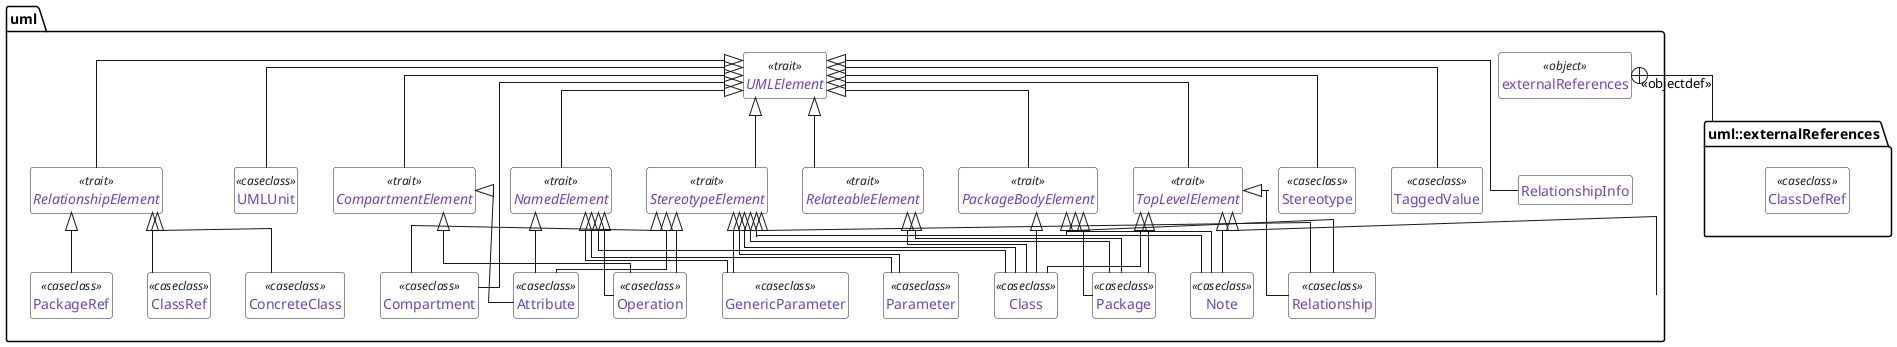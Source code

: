 @startuml need_to_find_id
package uml{
    class uml.Relationship << caseclass >>
    class uml.PackageRef << caseclass >>
    class uml.ClassRef << caseclass >>
    class uml.ConcreteClass << caseclass >>
    abstract class uml.RelationshipElement << trait >>
    class uml.Note << caseclass >>
    class uml.Compartment << caseclass >>
    class uml.Operation << caseclass >>
    class uml.Parameter << caseclass >>
    class uml.Attribute << caseclass >>
    class uml.Class << caseclass >>
    class uml.externalReferences << object >>
    class uml.GenericParameter << caseclass >>
    class uml.Package << caseclass >>
    class uml.UMLUnit << caseclass >>
    abstract class uml.NamedElement << trait >>
    abstract class uml.RelateableElement << trait >>
    abstract class uml.PackageBodyElement << trait >>
    abstract class uml.CompartmentElement << trait >>
    abstract class uml.TopLevelElement << trait >>
    abstract class uml.StereotypeElement << trait >>
    class uml.Stereotype << caseclass >>
    class uml.TaggedValue << caseclass >>
    abstract class uml.UMLElement << trait >>
}
package uml::externalReferences{
    class uml::externalReferences.ClassDefRef << caseclass >>
}
uml.UMLElement <|-- uml.TaggedValue 
uml.UMLElement <|-- uml.Stereotype  
uml.UMLElement <|-- uml.StereotypeElement 
uml.UMLElement <|-- uml.TopLevelElement 
uml.UMLElement <|-- uml.CompartmentElement 
uml.UMLElement <|-- uml.PackageBodyElement 
uml.UMLElement <|-- uml.RelateableElement 
uml.UMLElement <|-- uml.NamedElement 
uml.UMLElement <|-- uml.UMLUnit 
uml.TopLevelElement <|-- uml.Package 
uml.PackageBodyElement <|-- uml.Package 
uml.StereotypeElement <|-- uml.Package 
uml.RelateableElement <|-- uml.Package 
uml.StereotypeElement <|-- uml.GenericParameter 
uml.NamedElement <|-- uml.GenericParameter 
uml.TopLevelElement <|-- uml::externalReferences.ClassDefRef 
uml.TopLevelElement <|-- uml.Class 
uml.StereotypeElement <|-- uml.Class 
uml.PackageBodyElement <|-- uml.Class 
uml.RelateableElement <|-- uml.Class 
uml.NamedElement <|-- uml.Class 
uml.CompartmentElement <|-- uml.Attribute 
uml.StereotypeElement <|-- uml.Attribute 
uml.NamedElement <|-- uml.Attribute 
uml.StereotypeElement <|-- uml.Parameter 
uml.NamedElement <|-- uml.Parameter 
uml.CompartmentElement <|-- uml.Operation 
uml.StereotypeElement <|-- uml.Operation 
uml.NamedElement <|-- uml.Operation 
uml.UMLElement <|-- uml.Compartment 
uml.StereotypeElement <|-- uml.Compartment 
uml.TopLevelElement <|-- uml.Note 
uml.StereotypeElement <|-- uml.Note 
uml.PackageBodyElement <|-- uml.Note 
uml.UMLElement <|-- uml.RelationshipElement 
uml.RelationshipElement <|-- uml.ConcreteClass 
uml.RelationshipElement <|-- uml.ClassRef 
uml.RelationshipElement <|-- uml.PackageRef 
uml.UMLElement <|-- uml.RelationshipInfo  
uml.TopLevelElement <|-- uml.Relationship 
uml.PackageBodyElement <|-- uml.Relationship 
uml.StereotypeElement <|-- uml.Relationship 
uml.externalReferences +-- uml::externalReferences : << objectdef >>

hide circle 
hide members 
skinparam defaultFontName Source Code Pro

skinparam ClassStereotypeFontColor #1b1f23

skinparam class {
    BackgroundColor White
    BorderColor #1b1f23
    ArrowColor #1b1f23
    FontColor #6f42c1
}

skinparam note {
    BackgroundColor White
    BorderColor #1b1f23
    ArrowColor #1b1f23
    FontColor #d73a49
}


skinparam stereotype {
    FontColor #d73a49
}

skinparam linetype ortho 
@enduml